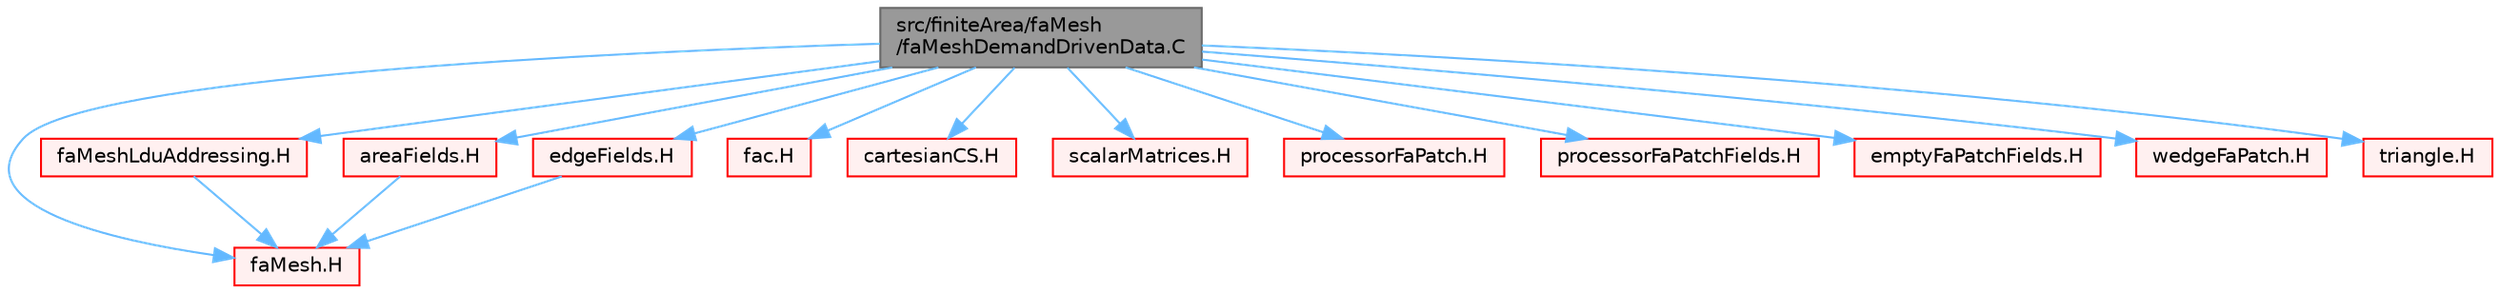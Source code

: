 digraph "src/finiteArea/faMesh/faMeshDemandDrivenData.C"
{
 // LATEX_PDF_SIZE
  bgcolor="transparent";
  edge [fontname=Helvetica,fontsize=10,labelfontname=Helvetica,labelfontsize=10];
  node [fontname=Helvetica,fontsize=10,shape=box,height=0.2,width=0.4];
  Node1 [id="Node000001",label="src/finiteArea/faMesh\l/faMeshDemandDrivenData.C",height=0.2,width=0.4,color="gray40", fillcolor="grey60", style="filled", fontcolor="black",tooltip=" "];
  Node1 -> Node2 [id="edge1_Node000001_Node000002",color="steelblue1",style="solid",tooltip=" "];
  Node2 [id="Node000002",label="faMesh.H",height=0.2,width=0.4,color="red", fillcolor="#FFF0F0", style="filled",URL="$faMesh_8H.html",tooltip=" "];
  Node1 -> Node351 [id="edge2_Node000001_Node000351",color="steelblue1",style="solid",tooltip=" "];
  Node351 [id="Node000351",label="faMeshLduAddressing.H",height=0.2,width=0.4,color="red", fillcolor="#FFF0F0", style="filled",URL="$faMeshLduAddressing_8H.html",tooltip=" "];
  Node351 -> Node2 [id="edge3_Node000351_Node000002",color="steelblue1",style="solid",tooltip=" "];
  Node1 -> Node352 [id="edge4_Node000001_Node000352",color="steelblue1",style="solid",tooltip=" "];
  Node352 [id="Node000352",label="areaFields.H",height=0.2,width=0.4,color="red", fillcolor="#FFF0F0", style="filled",URL="$areaFields_8H.html",tooltip=" "];
  Node352 -> Node2 [id="edge5_Node000352_Node000002",color="steelblue1",style="solid",tooltip=" "];
  Node1 -> Node386 [id="edge6_Node000001_Node000386",color="steelblue1",style="solid",tooltip=" "];
  Node386 [id="Node000386",label="edgeFields.H",height=0.2,width=0.4,color="red", fillcolor="#FFF0F0", style="filled",URL="$edgeFields_8H.html",tooltip=" "];
  Node386 -> Node2 [id="edge7_Node000386_Node000002",color="steelblue1",style="solid",tooltip=" "];
  Node1 -> Node394 [id="edge8_Node000001_Node000394",color="steelblue1",style="solid",tooltip=" "];
  Node394 [id="Node000394",label="fac.H",height=0.2,width=0.4,color="red", fillcolor="#FFF0F0", style="filled",URL="$fac_8H.html",tooltip="Namespace of functions to calculate explicit derivatives."];
  Node1 -> Node406 [id="edge9_Node000001_Node000406",color="steelblue1",style="solid",tooltip=" "];
  Node406 [id="Node000406",label="cartesianCS.H",height=0.2,width=0.4,color="red", fillcolor="#FFF0F0", style="filled",URL="$cartesianCS_8H.html",tooltip=" "];
  Node1 -> Node295 [id="edge10_Node000001_Node000295",color="steelblue1",style="solid",tooltip=" "];
  Node295 [id="Node000295",label="scalarMatrices.H",height=0.2,width=0.4,color="red", fillcolor="#FFF0F0", style="filled",URL="$scalarMatrices_8H.html",tooltip=" "];
  Node1 -> Node411 [id="edge11_Node000001_Node000411",color="steelblue1",style="solid",tooltip=" "];
  Node411 [id="Node000411",label="processorFaPatch.H",height=0.2,width=0.4,color="red", fillcolor="#FFF0F0", style="filled",URL="$processorFaPatch_8H.html",tooltip=" "];
  Node1 -> Node414 [id="edge12_Node000001_Node000414",color="steelblue1",style="solid",tooltip=" "];
  Node414 [id="Node000414",label="processorFaPatchFields.H",height=0.2,width=0.4,color="red", fillcolor="#FFF0F0", style="filled",URL="$processorFaPatchFields_8H.html",tooltip=" "];
  Node1 -> Node418 [id="edge13_Node000001_Node000418",color="steelblue1",style="solid",tooltip=" "];
  Node418 [id="Node000418",label="emptyFaPatchFields.H",height=0.2,width=0.4,color="red", fillcolor="#FFF0F0", style="filled",URL="$emptyFaPatchFields_8H.html",tooltip=" "];
  Node1 -> Node421 [id="edge14_Node000001_Node000421",color="steelblue1",style="solid",tooltip=" "];
  Node421 [id="Node000421",label="wedgeFaPatch.H",height=0.2,width=0.4,color="red", fillcolor="#FFF0F0", style="filled",URL="$wedgeFaPatch_8H.html",tooltip=" "];
  Node1 -> Node423 [id="edge15_Node000001_Node000423",color="steelblue1",style="solid",tooltip=" "];
  Node423 [id="Node000423",label="triangle.H",height=0.2,width=0.4,color="red", fillcolor="#FFF0F0", style="filled",URL="$triangle_8H.html",tooltip=" "];
}
